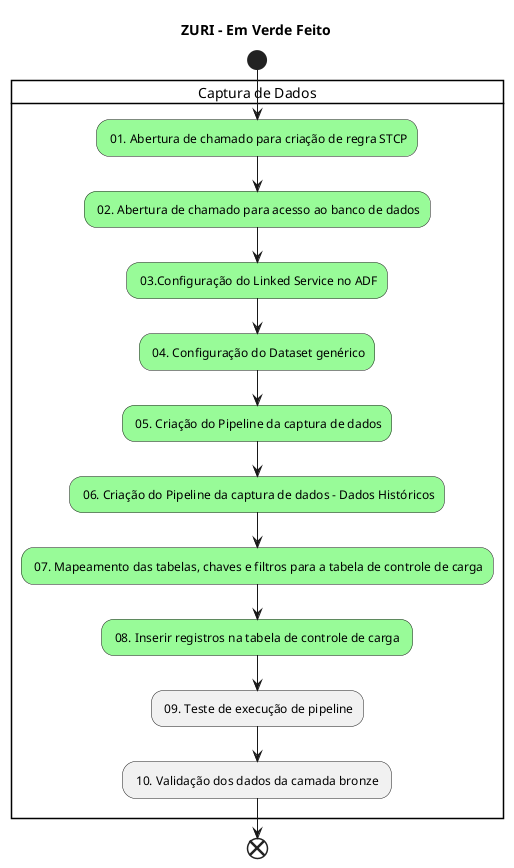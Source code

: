 @startuml 

title ZURI - Em Verde Feito
start 

card "Captura de Dados" {
#palegreen: 01. Abertura de chamado para criação de regra STCP;
#palegreen: 02. Abertura de chamado para acesso ao banco de dados;
#palegreen: 03.Configuração do Linked Service no ADF;
#palegreen: 04. Configuração do Dataset genérico;
#palegreen: 05. Criação do Pipeline da captura de dados;
#palegreen: 06. Criação do Pipeline da captura de dados - Dados Históricos;
#palegreen: 07. Mapeamento das tabelas, chaves e filtros para a tabela de controle de carga;
#palegreen: 08. Inserir registros na tabela de controle de carga ;
: 09. Teste de execução de pipeline;
: 10. Validação dos dados da camada bronze ;
}
end

@enduml 